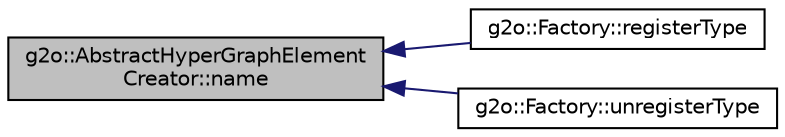 digraph "g2o::AbstractHyperGraphElementCreator::name"
{
  edge [fontname="Helvetica",fontsize="10",labelfontname="Helvetica",labelfontsize="10"];
  node [fontname="Helvetica",fontsize="10",shape=record];
  rankdir="LR";
  Node4 [label="g2o::AbstractHyperGraphElement\lCreator::name",height=0.2,width=0.4,color="black", fillcolor="grey75", style="filled", fontcolor="black"];
  Node4 -> Node5 [dir="back",color="midnightblue",fontsize="10",style="solid",fontname="Helvetica"];
  Node5 [label="g2o::Factory::registerType",height=0.2,width=0.4,color="black", fillcolor="white", style="filled",URL="$classg2o_1_1_factory.html#aba2f2e40635fd1b996981cefdb65c346"];
  Node4 -> Node6 [dir="back",color="midnightblue",fontsize="10",style="solid",fontname="Helvetica"];
  Node6 [label="g2o::Factory::unregisterType",height=0.2,width=0.4,color="black", fillcolor="white", style="filled",URL="$classg2o_1_1_factory.html#a01b16c7d5a49ddab5ccd5980f76900b7"];
}
